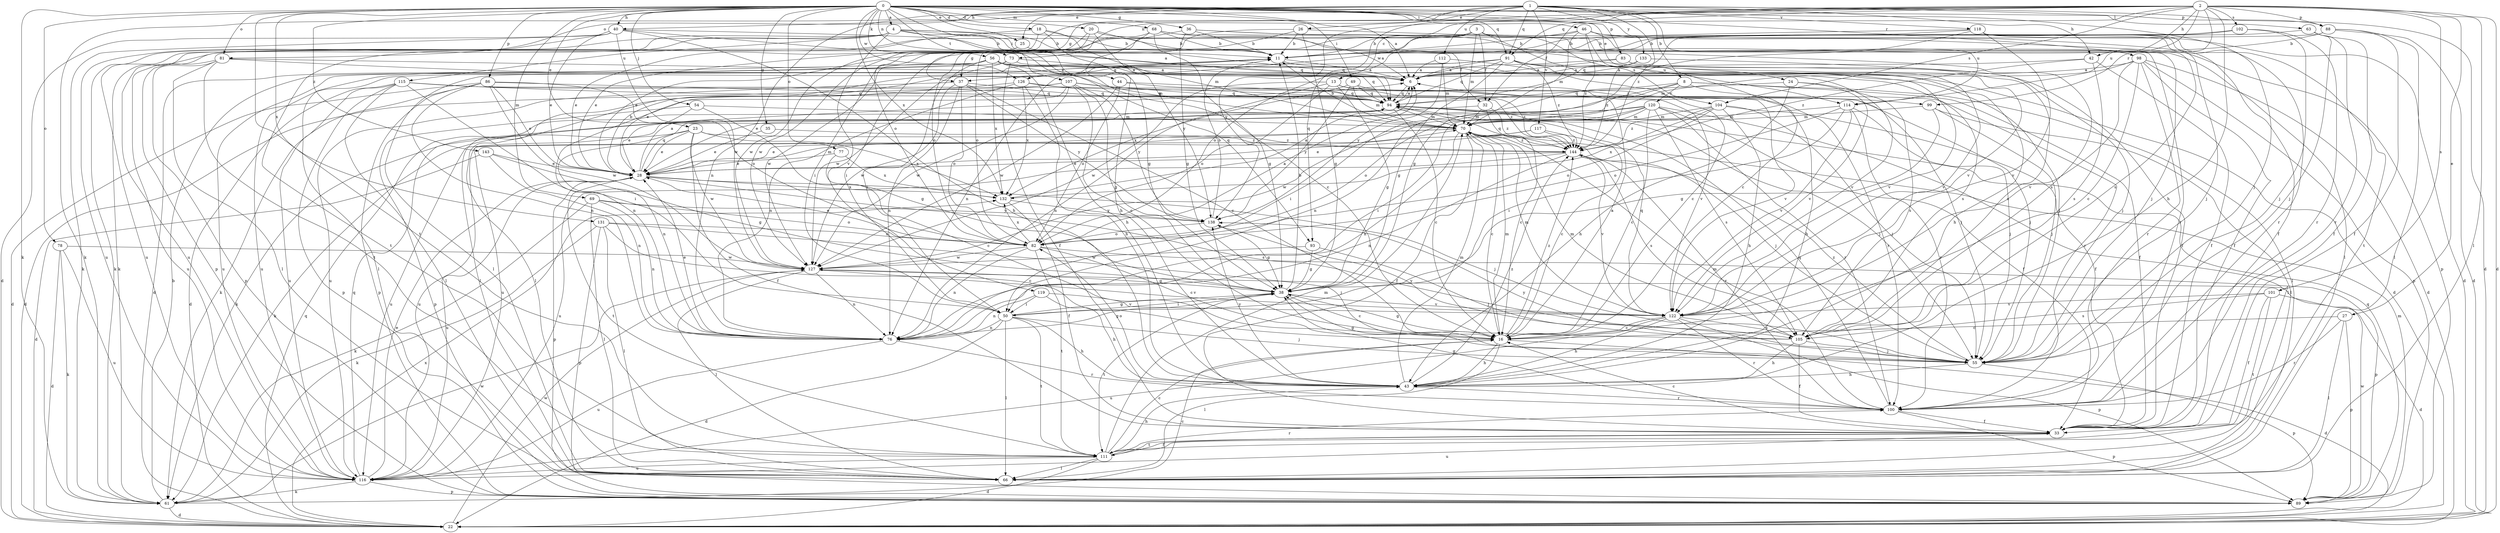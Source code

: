 strict digraph  {
0;
1;
2;
3;
4;
6;
8;
11;
13;
16;
18;
20;
22;
23;
24;
25;
26;
27;
28;
32;
33;
35;
36;
37;
38;
40;
42;
43;
44;
46;
49;
50;
54;
55;
56;
61;
63;
66;
68;
69;
70;
73;
76;
77;
78;
81;
82;
83;
86;
88;
89;
91;
93;
94;
98;
99;
100;
101;
102;
104;
105;
107;
111;
112;
114;
115;
116;
117;
118;
119;
120;
122;
126;
127;
131;
132;
133;
138;
143;
144;
0 -> 4  [label=a];
0 -> 6  [label=a];
0 -> 18  [label=d];
0 -> 20  [label=d];
0 -> 23  [label=e];
0 -> 24  [label=e];
0 -> 25  [label=e];
0 -> 35  [label=g];
0 -> 36  [label=g];
0 -> 40  [label=h];
0 -> 44  [label=i];
0 -> 46  [label=i];
0 -> 49  [label=i];
0 -> 54  [label=j];
0 -> 55  [label=j];
0 -> 56  [label=k];
0 -> 61  [label=k];
0 -> 63  [label=l];
0 -> 68  [label=m];
0 -> 69  [label=m];
0 -> 73  [label=n];
0 -> 77  [label=o];
0 -> 78  [label=o];
0 -> 81  [label=o];
0 -> 83  [label=p];
0 -> 86  [label=p];
0 -> 91  [label=q];
0 -> 98  [label=r];
0 -> 107  [label=t];
0 -> 111  [label=t];
0 -> 126  [label=w];
0 -> 131  [label=x];
0 -> 132  [label=x];
0 -> 143  [label=z];
1 -> 8  [label=b];
1 -> 22  [label=d];
1 -> 25  [label=e];
1 -> 26  [label=e];
1 -> 37  [label=g];
1 -> 40  [label=h];
1 -> 42  [label=h];
1 -> 73  [label=n];
1 -> 76  [label=n];
1 -> 81  [label=o];
1 -> 88  [label=p];
1 -> 91  [label=q];
1 -> 112  [label=u];
1 -> 114  [label=u];
1 -> 117  [label=v];
1 -> 118  [label=v];
1 -> 133  [label=y];
1 -> 144  [label=z];
2 -> 13  [label=c];
2 -> 22  [label=d];
2 -> 27  [label=e];
2 -> 32  [label=f];
2 -> 42  [label=h];
2 -> 43  [label=h];
2 -> 61  [label=k];
2 -> 66  [label=l];
2 -> 82  [label=o];
2 -> 88  [label=p];
2 -> 91  [label=q];
2 -> 93  [label=q];
2 -> 99  [label=r];
2 -> 101  [label=s];
2 -> 102  [label=s];
2 -> 104  [label=s];
2 -> 114  [label=u];
2 -> 138  [label=y];
3 -> 11  [label=b];
3 -> 32  [label=f];
3 -> 37  [label=g];
3 -> 61  [label=k];
3 -> 70  [label=m];
3 -> 89  [label=p];
3 -> 104  [label=s];
3 -> 114  [label=u];
3 -> 126  [label=w];
4 -> 11  [label=b];
4 -> 16  [label=c];
4 -> 32  [label=f];
4 -> 61  [label=k];
4 -> 93  [label=q];
4 -> 94  [label=q];
4 -> 111  [label=t];
4 -> 115  [label=u];
4 -> 116  [label=u];
4 -> 119  [label=v];
6 -> 94  [label=q];
8 -> 28  [label=e];
8 -> 33  [label=f];
8 -> 43  [label=h];
8 -> 50  [label=i];
8 -> 66  [label=l];
8 -> 76  [label=n];
8 -> 120  [label=v];
11 -> 6  [label=a];
11 -> 37  [label=g];
11 -> 66  [label=l];
11 -> 122  [label=v];
13 -> 38  [label=g];
13 -> 76  [label=n];
13 -> 82  [label=o];
13 -> 99  [label=r];
13 -> 100  [label=r];
13 -> 122  [label=v];
13 -> 127  [label=w];
16 -> 6  [label=a];
16 -> 22  [label=d];
16 -> 43  [label=h];
16 -> 66  [label=l];
16 -> 70  [label=m];
16 -> 144  [label=z];
18 -> 11  [label=b];
18 -> 38  [label=g];
18 -> 70  [label=m];
18 -> 89  [label=p];
18 -> 127  [label=w];
20 -> 11  [label=b];
20 -> 28  [label=e];
20 -> 50  [label=i];
20 -> 122  [label=v];
20 -> 138  [label=y];
22 -> 94  [label=q];
22 -> 127  [label=w];
22 -> 132  [label=x];
23 -> 28  [label=e];
23 -> 33  [label=f];
23 -> 61  [label=k];
23 -> 76  [label=n];
23 -> 127  [label=w];
23 -> 132  [label=x];
23 -> 144  [label=z];
24 -> 43  [label=h];
24 -> 94  [label=q];
24 -> 105  [label=s];
24 -> 122  [label=v];
25 -> 94  [label=q];
25 -> 127  [label=w];
26 -> 11  [label=b];
26 -> 38  [label=g];
26 -> 50  [label=i];
26 -> 66  [label=l];
26 -> 82  [label=o];
27 -> 16  [label=c];
27 -> 66  [label=l];
27 -> 89  [label=p];
27 -> 100  [label=r];
28 -> 6  [label=a];
28 -> 11  [label=b];
28 -> 55  [label=j];
28 -> 70  [label=m];
28 -> 89  [label=p];
28 -> 94  [label=q];
28 -> 105  [label=s];
28 -> 111  [label=t];
28 -> 116  [label=u];
28 -> 132  [label=x];
32 -> 16  [label=c];
32 -> 61  [label=k];
32 -> 70  [label=m];
32 -> 144  [label=z];
33 -> 16  [label=c];
33 -> 111  [label=t];
33 -> 116  [label=u];
35 -> 28  [label=e];
35 -> 144  [label=z];
36 -> 11  [label=b];
36 -> 28  [label=e];
36 -> 38  [label=g];
36 -> 55  [label=j];
36 -> 105  [label=s];
37 -> 16  [label=c];
37 -> 76  [label=n];
37 -> 82  [label=o];
37 -> 94  [label=q];
37 -> 116  [label=u];
37 -> 127  [label=w];
37 -> 138  [label=y];
38 -> 11  [label=b];
38 -> 16  [label=c];
38 -> 50  [label=i];
38 -> 111  [label=t];
38 -> 122  [label=v];
40 -> 6  [label=a];
40 -> 11  [label=b];
40 -> 22  [label=d];
40 -> 28  [label=e];
40 -> 43  [label=h];
40 -> 61  [label=k];
40 -> 116  [label=u];
40 -> 127  [label=w];
42 -> 6  [label=a];
42 -> 33  [label=f];
42 -> 105  [label=s];
42 -> 144  [label=z];
43 -> 70  [label=m];
43 -> 82  [label=o];
43 -> 100  [label=r];
43 -> 138  [label=y];
43 -> 144  [label=z];
44 -> 82  [label=o];
44 -> 94  [label=q];
44 -> 122  [label=v];
44 -> 127  [label=w];
46 -> 11  [label=b];
46 -> 16  [label=c];
46 -> 33  [label=f];
46 -> 55  [label=j];
46 -> 70  [label=m];
46 -> 82  [label=o];
46 -> 105  [label=s];
46 -> 144  [label=z];
49 -> 70  [label=m];
49 -> 94  [label=q];
49 -> 100  [label=r];
49 -> 132  [label=x];
49 -> 138  [label=y];
50 -> 22  [label=d];
50 -> 38  [label=g];
50 -> 43  [label=h];
50 -> 55  [label=j];
50 -> 66  [label=l];
50 -> 76  [label=n];
50 -> 111  [label=t];
54 -> 28  [label=e];
54 -> 38  [label=g];
54 -> 70  [label=m];
54 -> 89  [label=p];
55 -> 38  [label=g];
55 -> 43  [label=h];
55 -> 89  [label=p];
55 -> 138  [label=y];
55 -> 144  [label=z];
56 -> 6  [label=a];
56 -> 22  [label=d];
56 -> 43  [label=h];
56 -> 50  [label=i];
56 -> 70  [label=m];
56 -> 105  [label=s];
56 -> 116  [label=u];
56 -> 122  [label=v];
56 -> 127  [label=w];
56 -> 132  [label=x];
61 -> 11  [label=b];
61 -> 16  [label=c];
61 -> 22  [label=d];
61 -> 127  [label=w];
63 -> 11  [label=b];
63 -> 33  [label=f];
63 -> 55  [label=j];
63 -> 100  [label=r];
68 -> 6  [label=a];
68 -> 11  [label=b];
68 -> 28  [label=e];
68 -> 38  [label=g];
68 -> 43  [label=h];
68 -> 100  [label=r];
69 -> 61  [label=k];
69 -> 66  [label=l];
69 -> 76  [label=n];
69 -> 82  [label=o];
69 -> 138  [label=y];
70 -> 11  [label=b];
70 -> 16  [label=c];
70 -> 28  [label=e];
70 -> 33  [label=f];
70 -> 55  [label=j];
70 -> 76  [label=n];
70 -> 116  [label=u];
70 -> 144  [label=z];
73 -> 6  [label=a];
73 -> 33  [label=f];
73 -> 55  [label=j];
73 -> 66  [label=l];
73 -> 127  [label=w];
76 -> 28  [label=e];
76 -> 38  [label=g];
76 -> 100  [label=r];
76 -> 116  [label=u];
77 -> 16  [label=c];
77 -> 28  [label=e];
77 -> 132  [label=x];
78 -> 22  [label=d];
78 -> 61  [label=k];
78 -> 116  [label=u];
78 -> 127  [label=w];
81 -> 6  [label=a];
81 -> 66  [label=l];
81 -> 89  [label=p];
81 -> 94  [label=q];
81 -> 111  [label=t];
81 -> 116  [label=u];
82 -> 6  [label=a];
82 -> 16  [label=c];
82 -> 28  [label=e];
82 -> 76  [label=n];
82 -> 89  [label=p];
82 -> 111  [label=t];
82 -> 127  [label=w];
82 -> 132  [label=x];
83 -> 6  [label=a];
83 -> 33  [label=f];
83 -> 76  [label=n];
83 -> 105  [label=s];
86 -> 22  [label=d];
86 -> 28  [label=e];
86 -> 61  [label=k];
86 -> 76  [label=n];
86 -> 82  [label=o];
86 -> 89  [label=p];
86 -> 94  [label=q];
86 -> 127  [label=w];
88 -> 11  [label=b];
88 -> 22  [label=d];
88 -> 33  [label=f];
88 -> 66  [label=l];
88 -> 116  [label=u];
89 -> 70  [label=m];
89 -> 94  [label=q];
89 -> 127  [label=w];
91 -> 6  [label=a];
91 -> 16  [label=c];
91 -> 28  [label=e];
91 -> 38  [label=g];
91 -> 43  [label=h];
91 -> 94  [label=q];
91 -> 116  [label=u];
91 -> 122  [label=v];
91 -> 144  [label=z];
93 -> 38  [label=g];
93 -> 55  [label=j];
93 -> 127  [label=w];
94 -> 6  [label=a];
94 -> 16  [label=c];
94 -> 55  [label=j];
94 -> 70  [label=m];
98 -> 6  [label=a];
98 -> 16  [label=c];
98 -> 22  [label=d];
98 -> 33  [label=f];
98 -> 70  [label=m];
98 -> 89  [label=p];
98 -> 100  [label=r];
98 -> 122  [label=v];
99 -> 38  [label=g];
99 -> 55  [label=j];
99 -> 66  [label=l];
99 -> 70  [label=m];
100 -> 33  [label=f];
100 -> 38  [label=g];
100 -> 70  [label=m];
100 -> 89  [label=p];
100 -> 94  [label=q];
101 -> 22  [label=d];
101 -> 33  [label=f];
101 -> 105  [label=s];
101 -> 111  [label=t];
101 -> 122  [label=v];
102 -> 11  [label=b];
102 -> 55  [label=j];
102 -> 82  [label=o];
102 -> 100  [label=r];
104 -> 33  [label=f];
104 -> 43  [label=h];
104 -> 55  [label=j];
104 -> 70  [label=m];
104 -> 82  [label=o];
104 -> 132  [label=x];
104 -> 144  [label=z];
105 -> 33  [label=f];
105 -> 38  [label=g];
105 -> 43  [label=h];
105 -> 55  [label=j];
105 -> 70  [label=m];
105 -> 138  [label=y];
107 -> 16  [label=c];
107 -> 22  [label=d];
107 -> 38  [label=g];
107 -> 66  [label=l];
107 -> 76  [label=n];
107 -> 94  [label=q];
107 -> 127  [label=w];
107 -> 138  [label=y];
107 -> 144  [label=z];
111 -> 16  [label=c];
111 -> 22  [label=d];
111 -> 33  [label=f];
111 -> 43  [label=h];
111 -> 66  [label=l];
111 -> 70  [label=m];
111 -> 100  [label=r];
111 -> 116  [label=u];
112 -> 6  [label=a];
112 -> 22  [label=d];
112 -> 70  [label=m];
112 -> 138  [label=y];
114 -> 50  [label=i];
114 -> 55  [label=j];
114 -> 70  [label=m];
114 -> 82  [label=o];
114 -> 100  [label=r];
114 -> 122  [label=v];
115 -> 22  [label=d];
115 -> 50  [label=i];
115 -> 55  [label=j];
115 -> 66  [label=l];
115 -> 89  [label=p];
115 -> 94  [label=q];
115 -> 116  [label=u];
115 -> 144  [label=z];
116 -> 28  [label=e];
116 -> 61  [label=k];
116 -> 89  [label=p];
116 -> 94  [label=q];
117 -> 16  [label=c];
117 -> 28  [label=e];
117 -> 116  [label=u];
117 -> 144  [label=z];
118 -> 11  [label=b];
118 -> 22  [label=d];
118 -> 38  [label=g];
118 -> 94  [label=q];
118 -> 100  [label=r];
118 -> 111  [label=t];
118 -> 122  [label=v];
119 -> 43  [label=h];
119 -> 50  [label=i];
119 -> 76  [label=n];
119 -> 122  [label=v];
120 -> 16  [label=c];
120 -> 33  [label=f];
120 -> 50  [label=i];
120 -> 66  [label=l];
120 -> 70  [label=m];
120 -> 82  [label=o];
120 -> 100  [label=r];
120 -> 105  [label=s];
120 -> 116  [label=u];
120 -> 127  [label=w];
122 -> 16  [label=c];
122 -> 43  [label=h];
122 -> 70  [label=m];
122 -> 89  [label=p];
122 -> 94  [label=q];
122 -> 100  [label=r];
122 -> 105  [label=s];
122 -> 116  [label=u];
126 -> 43  [label=h];
126 -> 55  [label=j];
126 -> 66  [label=l];
126 -> 76  [label=n];
126 -> 94  [label=q];
126 -> 132  [label=x];
127 -> 38  [label=g];
127 -> 66  [label=l];
127 -> 76  [label=n];
127 -> 122  [label=v];
131 -> 16  [label=c];
131 -> 55  [label=j];
131 -> 61  [label=k];
131 -> 66  [label=l];
131 -> 82  [label=o];
131 -> 89  [label=p];
132 -> 6  [label=a];
132 -> 33  [label=f];
132 -> 138  [label=y];
133 -> 6  [label=a];
133 -> 55  [label=j];
133 -> 144  [label=z];
138 -> 11  [label=b];
138 -> 38  [label=g];
138 -> 82  [label=o];
143 -> 22  [label=d];
143 -> 28  [label=e];
143 -> 38  [label=g];
143 -> 76  [label=n];
144 -> 28  [label=e];
144 -> 76  [label=n];
144 -> 94  [label=q];
144 -> 100  [label=r];
144 -> 105  [label=s];
144 -> 116  [label=u];
144 -> 122  [label=v];
}
